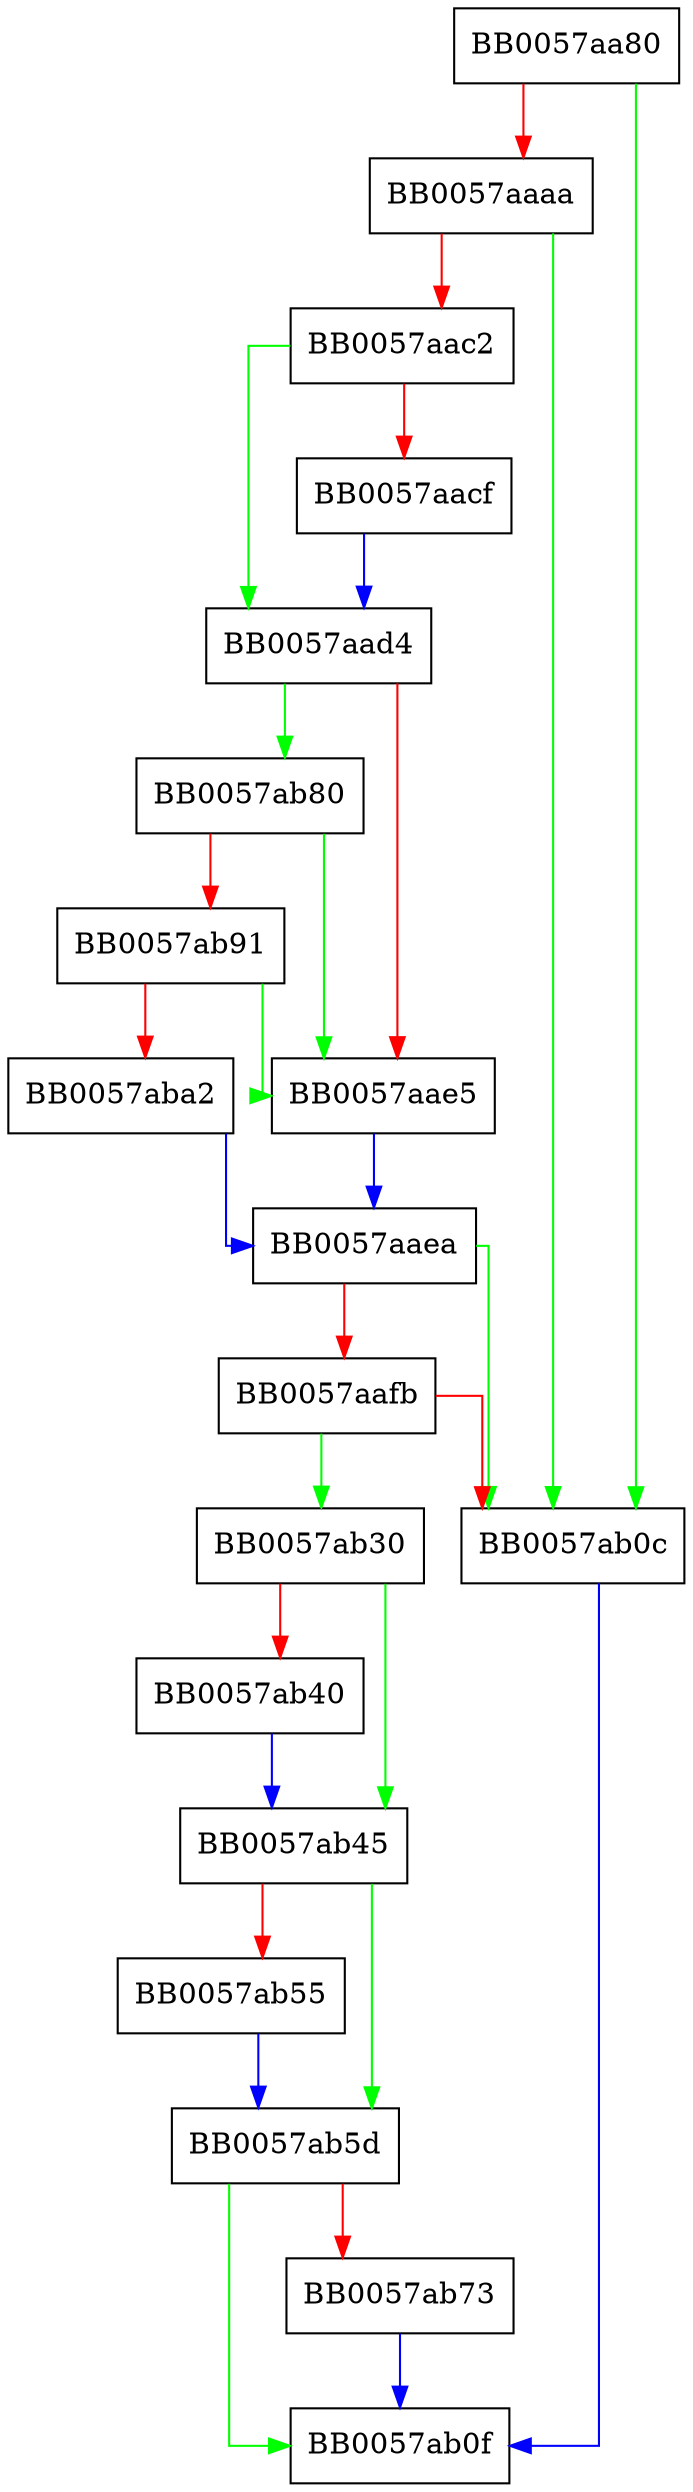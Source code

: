 digraph DH_check_params {
  node [shape="box"];
  graph [splines=ortho];
  BB0057aa80 -> BB0057ab0c [color="green"];
  BB0057aa80 -> BB0057aaaa [color="red"];
  BB0057aaaa -> BB0057ab0c [color="green"];
  BB0057aaaa -> BB0057aac2 [color="red"];
  BB0057aac2 -> BB0057aad4 [color="green"];
  BB0057aac2 -> BB0057aacf [color="red"];
  BB0057aacf -> BB0057aad4 [color="blue"];
  BB0057aad4 -> BB0057ab80 [color="green"];
  BB0057aad4 -> BB0057aae5 [color="red"];
  BB0057aae5 -> BB0057aaea [color="blue"];
  BB0057aaea -> BB0057ab0c [color="green"];
  BB0057aaea -> BB0057aafb [color="red"];
  BB0057aafb -> BB0057ab30 [color="green"];
  BB0057aafb -> BB0057ab0c [color="red"];
  BB0057ab0c -> BB0057ab0f [color="blue"];
  BB0057ab30 -> BB0057ab45 [color="green"];
  BB0057ab30 -> BB0057ab40 [color="red"];
  BB0057ab40 -> BB0057ab45 [color="blue"];
  BB0057ab45 -> BB0057ab5d [color="green"];
  BB0057ab45 -> BB0057ab55 [color="red"];
  BB0057ab55 -> BB0057ab5d [color="blue"];
  BB0057ab5d -> BB0057ab0f [color="green"];
  BB0057ab5d -> BB0057ab73 [color="red"];
  BB0057ab73 -> BB0057ab0f [color="blue"];
  BB0057ab80 -> BB0057aae5 [color="green"];
  BB0057ab80 -> BB0057ab91 [color="red"];
  BB0057ab91 -> BB0057aae5 [color="green"];
  BB0057ab91 -> BB0057aba2 [color="red"];
  BB0057aba2 -> BB0057aaea [color="blue"];
}